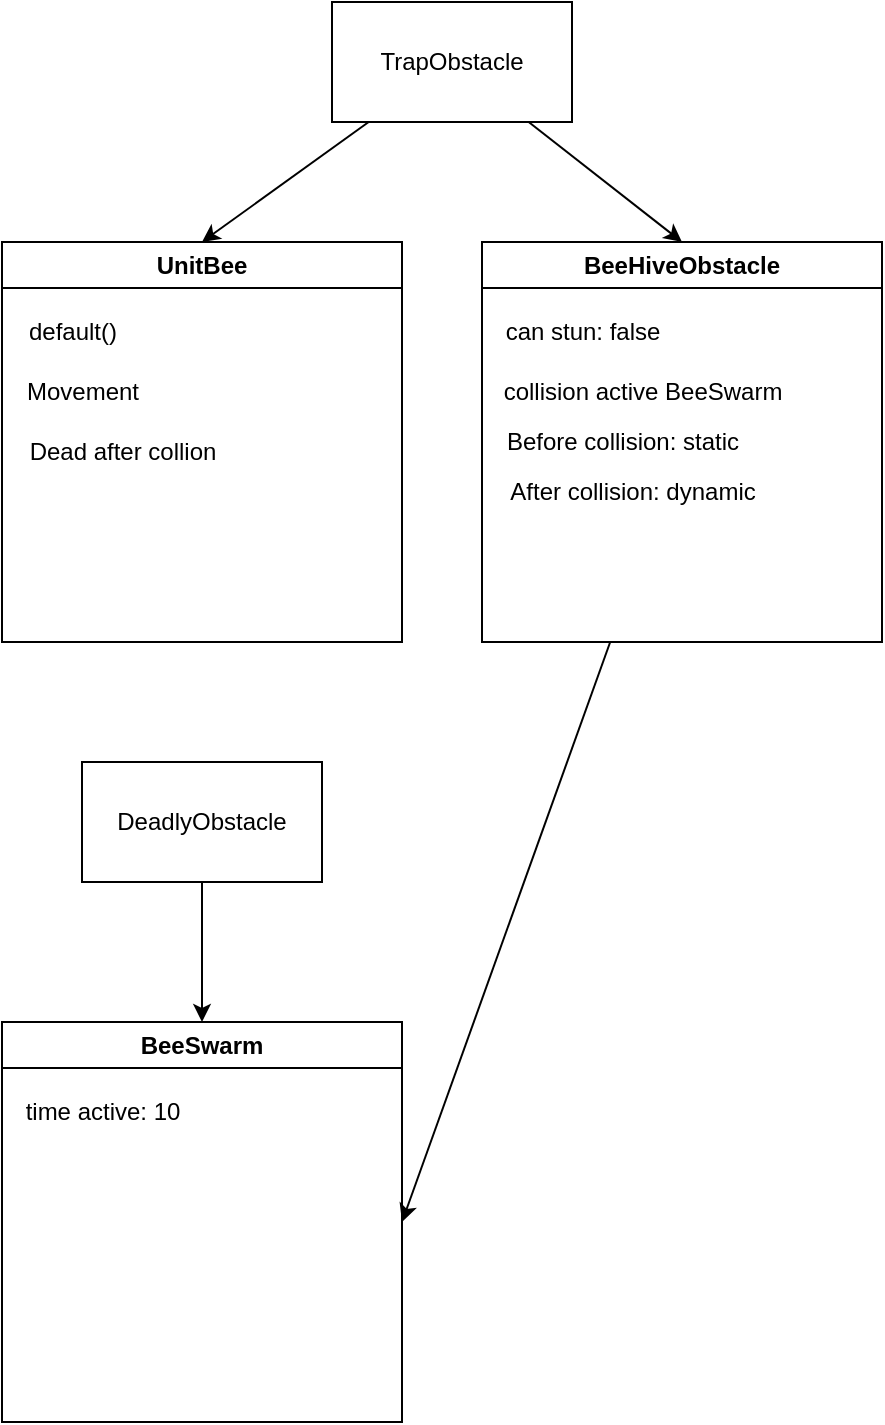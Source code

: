 <mxfile>
    <diagram id="lAowHy6Vd3Lv5QiVwMrT" name="Page-1">
        <mxGraphModel dx="654" dy="759" grid="1" gridSize="10" guides="1" tooltips="1" connect="1" arrows="1" fold="1" page="1" pageScale="1" pageWidth="850" pageHeight="1100" math="0" shadow="0">
            <root>
                <mxCell id="0"/>
                <mxCell id="1" parent="0"/>
                <mxCell id="7" style="edgeStyle=none;html=1;entryX=0.5;entryY=0;entryDx=0;entryDy=0;" edge="1" parent="1" source="2" target="5">
                    <mxGeometry relative="1" as="geometry"/>
                </mxCell>
                <mxCell id="14" style="edgeStyle=none;html=1;entryX=0.5;entryY=0;entryDx=0;entryDy=0;" edge="1" parent="1" source="2" target="4">
                    <mxGeometry relative="1" as="geometry"/>
                </mxCell>
                <mxCell id="2" value="TrapObstacle&lt;br&gt;" style="rounded=0;whiteSpace=wrap;html=1;" parent="1" vertex="1">
                    <mxGeometry x="575" y="140" width="120" height="60" as="geometry"/>
                </mxCell>
                <mxCell id="16" style="edgeStyle=none;html=1;entryX=0.5;entryY=0;entryDx=0;entryDy=0;" edge="1" parent="1" source="3" target="15">
                    <mxGeometry relative="1" as="geometry"/>
                </mxCell>
                <mxCell id="3" value="DeadlyObstacle" style="rounded=0;whiteSpace=wrap;html=1;" parent="1" vertex="1">
                    <mxGeometry x="450" y="520" width="120" height="60" as="geometry"/>
                </mxCell>
                <mxCell id="4" value="UnitBee" style="swimlane;whiteSpace=wrap;html=1;" vertex="1" parent="1">
                    <mxGeometry x="410" y="260" width="200" height="200" as="geometry"/>
                </mxCell>
                <mxCell id="17" value="default()" style="text;html=1;align=center;verticalAlign=middle;resizable=0;points=[];autosize=1;strokeColor=none;fillColor=none;" vertex="1" parent="4">
                    <mxGeometry y="30" width="70" height="30" as="geometry"/>
                </mxCell>
                <mxCell id="18" value="Movement" style="text;html=1;align=center;verticalAlign=middle;resizable=0;points=[];autosize=1;strokeColor=none;fillColor=none;" vertex="1" parent="4">
                    <mxGeometry y="60" width="80" height="30" as="geometry"/>
                </mxCell>
                <mxCell id="19" value="Dead after collion" style="text;html=1;align=center;verticalAlign=middle;resizable=0;points=[];autosize=1;strokeColor=none;fillColor=none;" vertex="1" parent="4">
                    <mxGeometry y="90" width="120" height="30" as="geometry"/>
                </mxCell>
                <mxCell id="20" style="edgeStyle=none;html=1;entryX=1;entryY=0.5;entryDx=0;entryDy=0;" edge="1" parent="1" source="5" target="15">
                    <mxGeometry relative="1" as="geometry"/>
                </mxCell>
                <mxCell id="5" value="BeeHiveObstacle" style="swimlane;whiteSpace=wrap;html=1;swimlaneLine=1;rounded=0;glass=0;shadow=0;" vertex="1" parent="1">
                    <mxGeometry x="650" y="260" width="200" height="200" as="geometry"/>
                </mxCell>
                <mxCell id="8" value="can stun: false" style="text;html=1;align=center;verticalAlign=middle;resizable=0;points=[];autosize=1;strokeColor=none;fillColor=none;" vertex="1" parent="5">
                    <mxGeometry y="30" width="100" height="30" as="geometry"/>
                </mxCell>
                <mxCell id="21" value="collision active&amp;nbsp;BeeSwarm" style="text;html=1;align=center;verticalAlign=middle;resizable=0;points=[];autosize=1;strokeColor=none;fillColor=none;" vertex="1" parent="5">
                    <mxGeometry y="60" width="160" height="30" as="geometry"/>
                </mxCell>
                <mxCell id="24" value="Before collision: static" style="text;html=1;align=center;verticalAlign=middle;resizable=0;points=[];autosize=1;strokeColor=none;fillColor=none;rounded=0;shadow=0;glass=0;sketch=0;" vertex="1" parent="5">
                    <mxGeometry y="85" width="140" height="30" as="geometry"/>
                </mxCell>
                <mxCell id="25" value="After collision: dynamic" style="text;html=1;align=center;verticalAlign=middle;resizable=0;points=[];autosize=1;strokeColor=none;fillColor=none;rounded=0;shadow=0;glass=0;sketch=0;" vertex="1" parent="5">
                    <mxGeometry y="110" width="150" height="30" as="geometry"/>
                </mxCell>
                <mxCell id="15" value="BeeSwarm" style="swimlane;whiteSpace=wrap;html=1;rounded=0;shadow=0;glass=0;sketch=0;" vertex="1" parent="1">
                    <mxGeometry x="410" y="650" width="200" height="200" as="geometry"/>
                </mxCell>
                <mxCell id="22" value="time active: 10" style="text;html=1;align=center;verticalAlign=middle;resizable=0;points=[];autosize=1;strokeColor=none;fillColor=none;" vertex="1" parent="15">
                    <mxGeometry y="30" width="100" height="30" as="geometry"/>
                </mxCell>
            </root>
        </mxGraphModel>
    </diagram>
</mxfile>